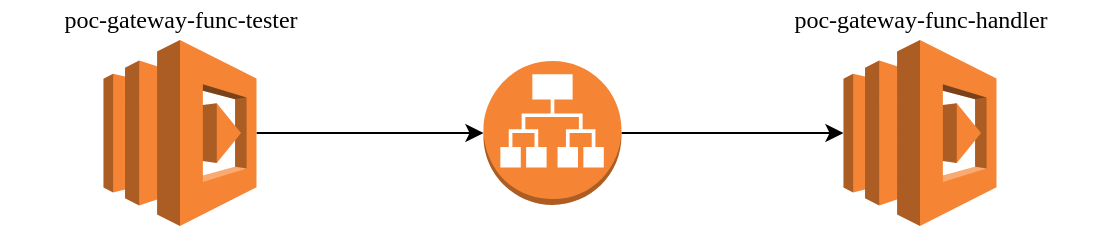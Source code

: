 <mxfile version="14.5.3" type="device"><diagram id="f7RSk8iHN5NFegRdTgDZ" name="Page-1"><mxGraphModel dx="1153" dy="1153" grid="1" gridSize="10" guides="1" tooltips="1" connect="1" arrows="1" fold="1" page="1" pageScale="1" pageWidth="827" pageHeight="1169" math="0" shadow="0"><root><mxCell id="0"/><mxCell id="1" parent="0"/><mxCell id="P625SkMVnzpWsnyfysmM-5" value="" style="edgeStyle=orthogonalEdgeStyle;rounded=0;orthogonalLoop=1;jettySize=auto;html=1;" edge="1" parent="1" source="P625SkMVnzpWsnyfysmM-1" target="P625SkMVnzpWsnyfysmM-4"><mxGeometry relative="1" as="geometry"/></mxCell><mxCell id="P625SkMVnzpWsnyfysmM-1" value="" style="outlineConnect=0;dashed=0;verticalLabelPosition=bottom;verticalAlign=top;align=center;html=1;shape=mxgraph.aws3.application_load_balancer;fillColor=#F58534;gradientColor=none;" vertex="1" parent="1"><mxGeometry x="401.75" y="110.5" width="69" height="72" as="geometry"/></mxCell><mxCell id="P625SkMVnzpWsnyfysmM-3" value="" style="edgeStyle=orthogonalEdgeStyle;rounded=0;orthogonalLoop=1;jettySize=auto;html=1;" edge="1" parent="1" source="P625SkMVnzpWsnyfysmM-2" target="P625SkMVnzpWsnyfysmM-1"><mxGeometry relative="1" as="geometry"/></mxCell><mxCell id="P625SkMVnzpWsnyfysmM-2" value="" style="outlineConnect=0;dashed=0;verticalLabelPosition=bottom;verticalAlign=top;align=center;html=1;shape=mxgraph.aws3.lambda;fillColor=#F58534;gradientColor=none;" vertex="1" parent="1"><mxGeometry x="211.75" y="100" width="76.5" height="93" as="geometry"/></mxCell><mxCell id="P625SkMVnzpWsnyfysmM-4" value="" style="outlineConnect=0;dashed=0;verticalLabelPosition=bottom;verticalAlign=top;align=center;html=1;shape=mxgraph.aws3.lambda;fillColor=#F58534;gradientColor=none;" vertex="1" parent="1"><mxGeometry x="581.75" y="100" width="76.5" height="93" as="geometry"/></mxCell><mxCell id="P625SkMVnzpWsnyfysmM-7" value="poc-gateway-func-tester" style="text;html=1;align=center;verticalAlign=middle;resizable=0;points=[];autosize=1;fontFamily=Lucida Console;fontColor=#000000;" vertex="1" parent="1"><mxGeometry x="160" y="80" width="180" height="20" as="geometry"/></mxCell><mxCell id="P625SkMVnzpWsnyfysmM-8" value="poc-gateway-func-handler" style="text;html=1;align=center;verticalAlign=middle;resizable=0;points=[];autosize=1;fontFamily=Lucida Console;fontColor=#000000;" vertex="1" parent="1"><mxGeometry x="525" y="80" width="190" height="20" as="geometry"/></mxCell></root></mxGraphModel></diagram></mxfile>